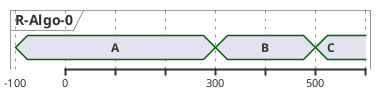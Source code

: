 {
  "sha1": "315gyurvyejp31ctj8938ivxe9rqspd",
  "insertion": {
    "when": "2024-05-30T20:48:20.150Z",
    "url": "http://forum.plantuml.net/7698/timing-diagram-allow-negative-time-values",
    "user": "plantuml@gmail.com"
  }
}
@startuml

concise "R-Algo-0" as RA0

@-100
RA0 is A

@300
RA0 is B

@500
RA0 is C


@enduml
